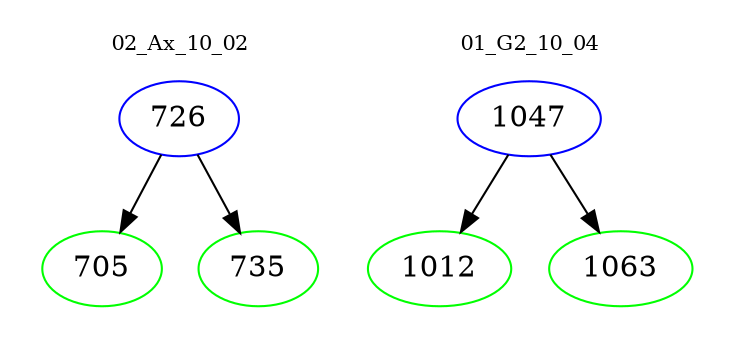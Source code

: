 digraph{
subgraph cluster_0 {
color = white
label = "02_Ax_10_02";
fontsize=10;
T0_726 [label="726", color="blue"]
T0_726 -> T0_705 [color="black"]
T0_705 [label="705", color="green"]
T0_726 -> T0_735 [color="black"]
T0_735 [label="735", color="green"]
}
subgraph cluster_1 {
color = white
label = "01_G2_10_04";
fontsize=10;
T1_1047 [label="1047", color="blue"]
T1_1047 -> T1_1012 [color="black"]
T1_1012 [label="1012", color="green"]
T1_1047 -> T1_1063 [color="black"]
T1_1063 [label="1063", color="green"]
}
}
